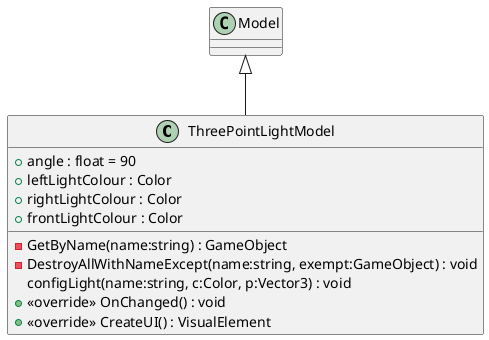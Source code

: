 @startuml
class ThreePointLightModel {
    + angle : float = 90
    + leftLightColour : Color
    + rightLightColour : Color
    + frontLightColour : Color
    - GetByName(name:string) : GameObject
    - DestroyAllWithNameExcept(name:string, exempt:GameObject) : void
    configLight(name:string, c:Color, p:Vector3) : void
    + <<override>> OnChanged() : void
    + <<override>> CreateUI() : VisualElement
}
Model <|-- ThreePointLightModel
@enduml
